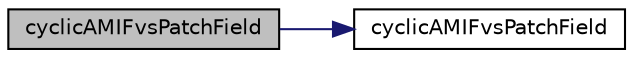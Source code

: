 digraph "cyclicAMIFvsPatchField"
{
  bgcolor="transparent";
  edge [fontname="Helvetica",fontsize="10",labelfontname="Helvetica",labelfontsize="10"];
  node [fontname="Helvetica",fontsize="10",shape=record];
  rankdir="LR";
  Node108 [label="cyclicAMIFvsPatchField",height=0.2,width=0.4,color="black", fillcolor="grey75", style="filled", fontcolor="black"];
  Node108 -> Node109 [color="midnightblue",fontsize="10",style="solid",fontname="Helvetica"];
  Node109 [label="cyclicAMIFvsPatchField",height=0.2,width=0.4,color="black",URL="$a23205.html#a04b44b60dd136e272c3b0fbc107ebaa3",tooltip="Construct from patch and internal field. "];
}

